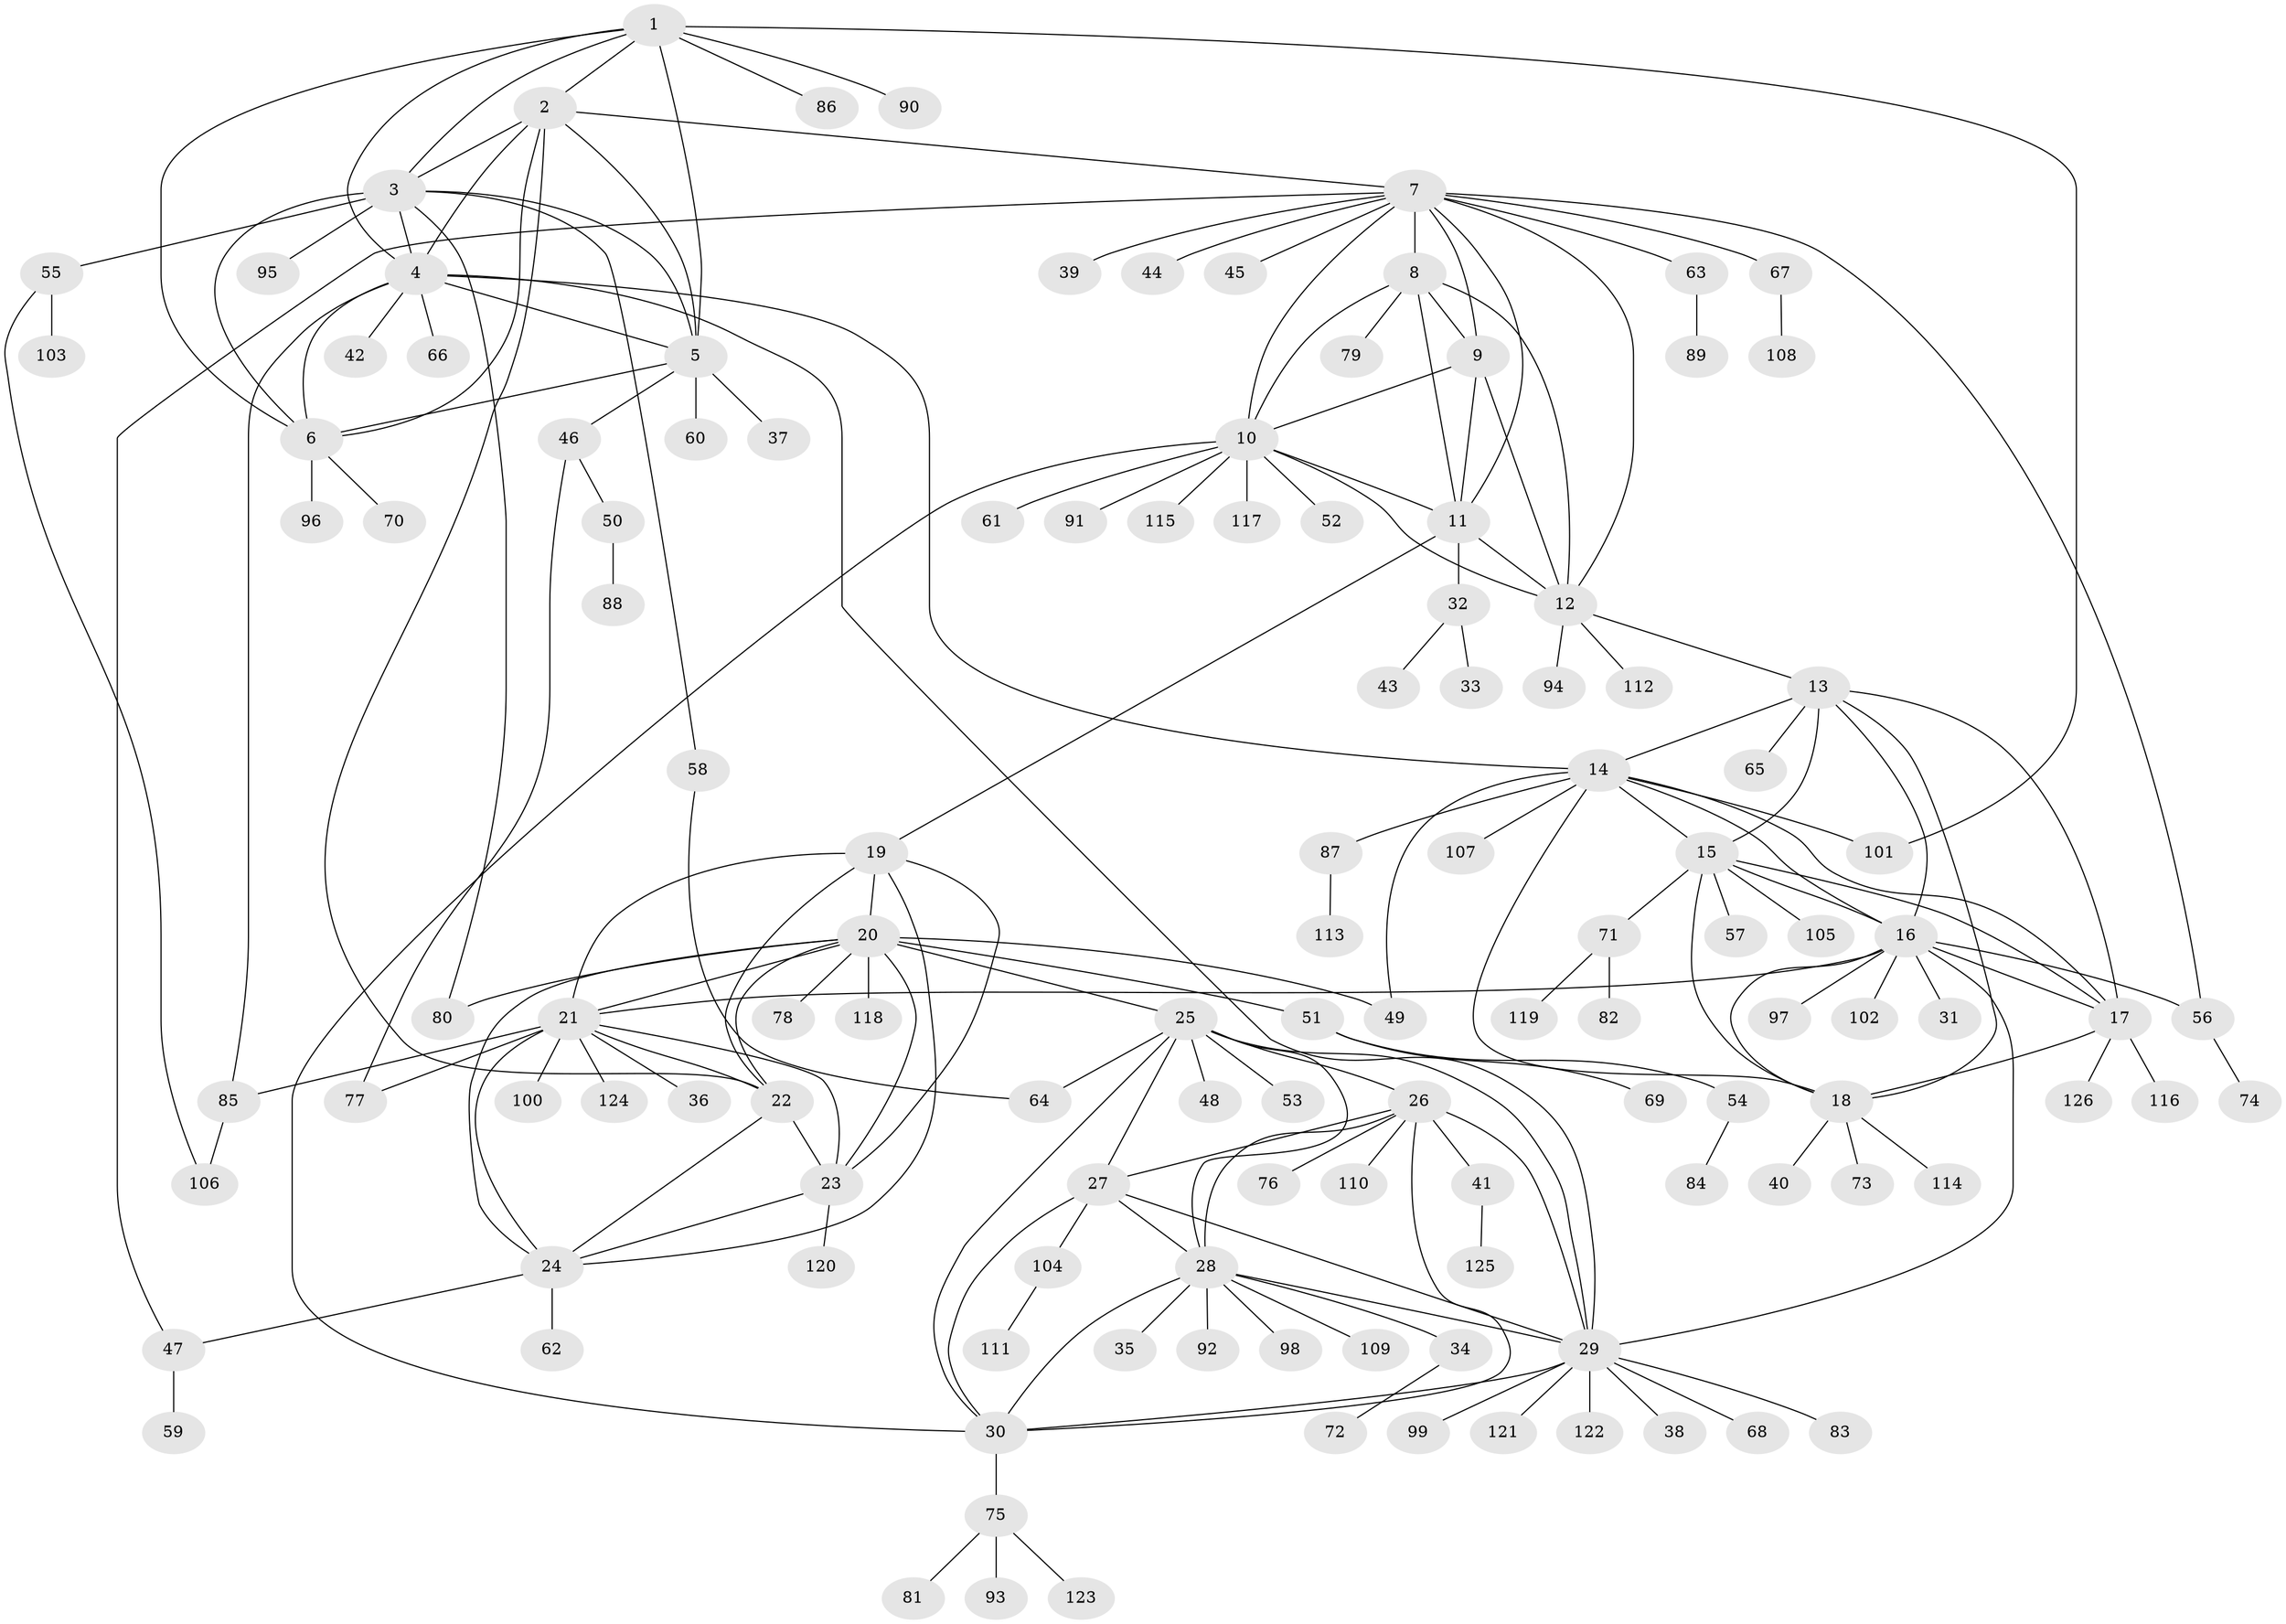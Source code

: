 // Generated by graph-tools (version 1.1) at 2025/54/03/09/25 04:54:38]
// undirected, 126 vertices, 190 edges
graph export_dot {
graph [start="1"]
  node [color=gray90,style=filled];
  1;
  2;
  3;
  4;
  5;
  6;
  7;
  8;
  9;
  10;
  11;
  12;
  13;
  14;
  15;
  16;
  17;
  18;
  19;
  20;
  21;
  22;
  23;
  24;
  25;
  26;
  27;
  28;
  29;
  30;
  31;
  32;
  33;
  34;
  35;
  36;
  37;
  38;
  39;
  40;
  41;
  42;
  43;
  44;
  45;
  46;
  47;
  48;
  49;
  50;
  51;
  52;
  53;
  54;
  55;
  56;
  57;
  58;
  59;
  60;
  61;
  62;
  63;
  64;
  65;
  66;
  67;
  68;
  69;
  70;
  71;
  72;
  73;
  74;
  75;
  76;
  77;
  78;
  79;
  80;
  81;
  82;
  83;
  84;
  85;
  86;
  87;
  88;
  89;
  90;
  91;
  92;
  93;
  94;
  95;
  96;
  97;
  98;
  99;
  100;
  101;
  102;
  103;
  104;
  105;
  106;
  107;
  108;
  109;
  110;
  111;
  112;
  113;
  114;
  115;
  116;
  117;
  118;
  119;
  120;
  121;
  122;
  123;
  124;
  125;
  126;
  1 -- 2;
  1 -- 3;
  1 -- 4;
  1 -- 5;
  1 -- 6;
  1 -- 86;
  1 -- 90;
  1 -- 101;
  2 -- 3;
  2 -- 4;
  2 -- 5;
  2 -- 6;
  2 -- 7;
  2 -- 22;
  3 -- 4;
  3 -- 5;
  3 -- 6;
  3 -- 55;
  3 -- 58;
  3 -- 80;
  3 -- 95;
  4 -- 5;
  4 -- 6;
  4 -- 14;
  4 -- 29;
  4 -- 42;
  4 -- 66;
  4 -- 85;
  5 -- 6;
  5 -- 37;
  5 -- 46;
  5 -- 60;
  6 -- 70;
  6 -- 96;
  7 -- 8;
  7 -- 9;
  7 -- 10;
  7 -- 11;
  7 -- 12;
  7 -- 39;
  7 -- 44;
  7 -- 45;
  7 -- 47;
  7 -- 56;
  7 -- 63;
  7 -- 67;
  8 -- 9;
  8 -- 10;
  8 -- 11;
  8 -- 12;
  8 -- 79;
  9 -- 10;
  9 -- 11;
  9 -- 12;
  10 -- 11;
  10 -- 12;
  10 -- 30;
  10 -- 52;
  10 -- 61;
  10 -- 91;
  10 -- 115;
  10 -- 117;
  11 -- 12;
  11 -- 19;
  11 -- 32;
  12 -- 13;
  12 -- 94;
  12 -- 112;
  13 -- 14;
  13 -- 15;
  13 -- 16;
  13 -- 17;
  13 -- 18;
  13 -- 65;
  14 -- 15;
  14 -- 16;
  14 -- 17;
  14 -- 18;
  14 -- 49;
  14 -- 87;
  14 -- 101;
  14 -- 107;
  15 -- 16;
  15 -- 17;
  15 -- 18;
  15 -- 57;
  15 -- 71;
  15 -- 105;
  16 -- 17;
  16 -- 18;
  16 -- 21;
  16 -- 29;
  16 -- 31;
  16 -- 56;
  16 -- 97;
  16 -- 102;
  17 -- 18;
  17 -- 116;
  17 -- 126;
  18 -- 40;
  18 -- 73;
  18 -- 114;
  19 -- 20;
  19 -- 21;
  19 -- 22;
  19 -- 23;
  19 -- 24;
  20 -- 21;
  20 -- 22;
  20 -- 23;
  20 -- 24;
  20 -- 25;
  20 -- 49;
  20 -- 51;
  20 -- 78;
  20 -- 80;
  20 -- 118;
  21 -- 22;
  21 -- 23;
  21 -- 24;
  21 -- 36;
  21 -- 77;
  21 -- 85;
  21 -- 100;
  21 -- 124;
  22 -- 23;
  22 -- 24;
  23 -- 24;
  23 -- 120;
  24 -- 47;
  24 -- 62;
  25 -- 26;
  25 -- 27;
  25 -- 28;
  25 -- 29;
  25 -- 30;
  25 -- 48;
  25 -- 53;
  25 -- 64;
  26 -- 27;
  26 -- 28;
  26 -- 29;
  26 -- 30;
  26 -- 41;
  26 -- 76;
  26 -- 110;
  27 -- 28;
  27 -- 29;
  27 -- 30;
  27 -- 104;
  28 -- 29;
  28 -- 30;
  28 -- 34;
  28 -- 35;
  28 -- 92;
  28 -- 98;
  28 -- 109;
  29 -- 30;
  29 -- 38;
  29 -- 68;
  29 -- 83;
  29 -- 99;
  29 -- 121;
  29 -- 122;
  30 -- 75;
  32 -- 33;
  32 -- 43;
  34 -- 72;
  41 -- 125;
  46 -- 50;
  46 -- 77;
  47 -- 59;
  50 -- 88;
  51 -- 54;
  51 -- 69;
  54 -- 84;
  55 -- 103;
  55 -- 106;
  56 -- 74;
  58 -- 64;
  63 -- 89;
  67 -- 108;
  71 -- 82;
  71 -- 119;
  75 -- 81;
  75 -- 93;
  75 -- 123;
  85 -- 106;
  87 -- 113;
  104 -- 111;
}
